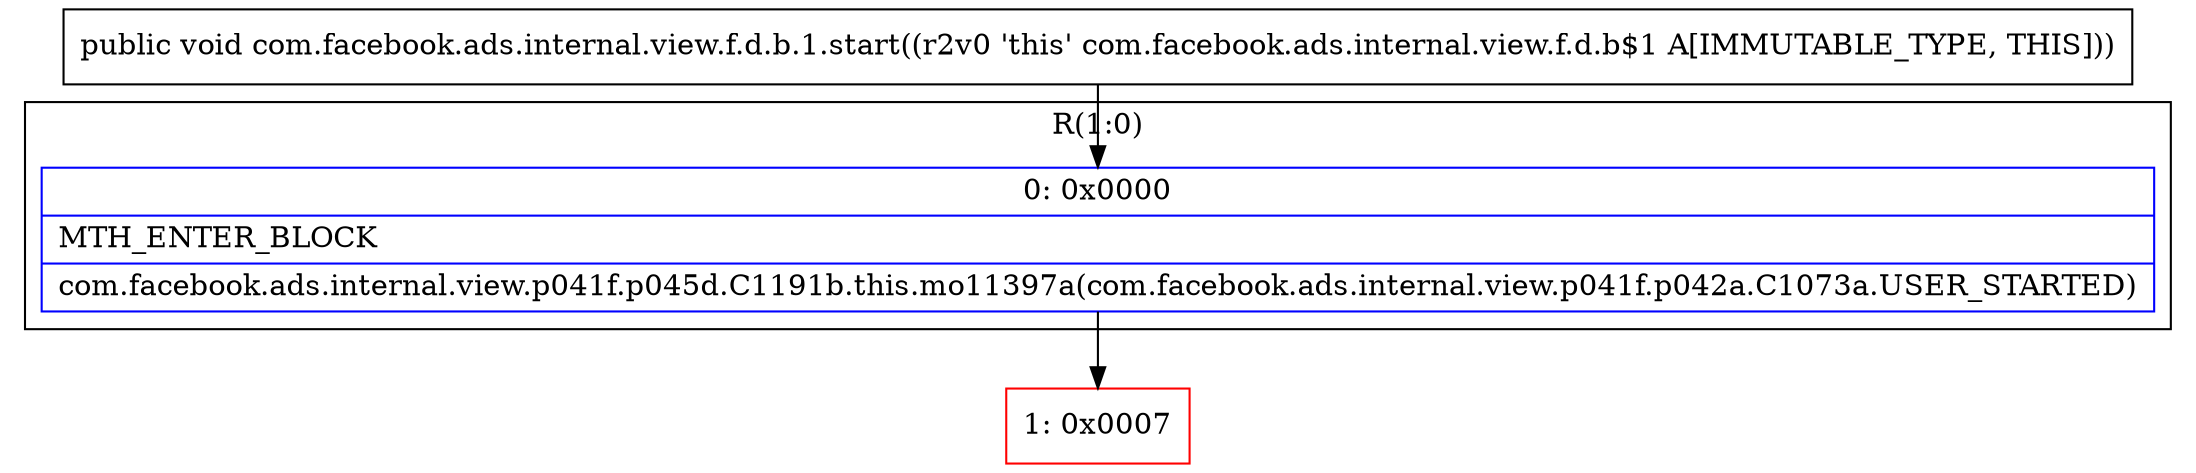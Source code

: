 digraph "CFG forcom.facebook.ads.internal.view.f.d.b.1.start()V" {
subgraph cluster_Region_743331110 {
label = "R(1:0)";
node [shape=record,color=blue];
Node_0 [shape=record,label="{0\:\ 0x0000|MTH_ENTER_BLOCK\l|com.facebook.ads.internal.view.p041f.p045d.C1191b.this.mo11397a(com.facebook.ads.internal.view.p041f.p042a.C1073a.USER_STARTED)\l}"];
}
Node_1 [shape=record,color=red,label="{1\:\ 0x0007}"];
MethodNode[shape=record,label="{public void com.facebook.ads.internal.view.f.d.b.1.start((r2v0 'this' com.facebook.ads.internal.view.f.d.b$1 A[IMMUTABLE_TYPE, THIS])) }"];
MethodNode -> Node_0;
Node_0 -> Node_1;
}

